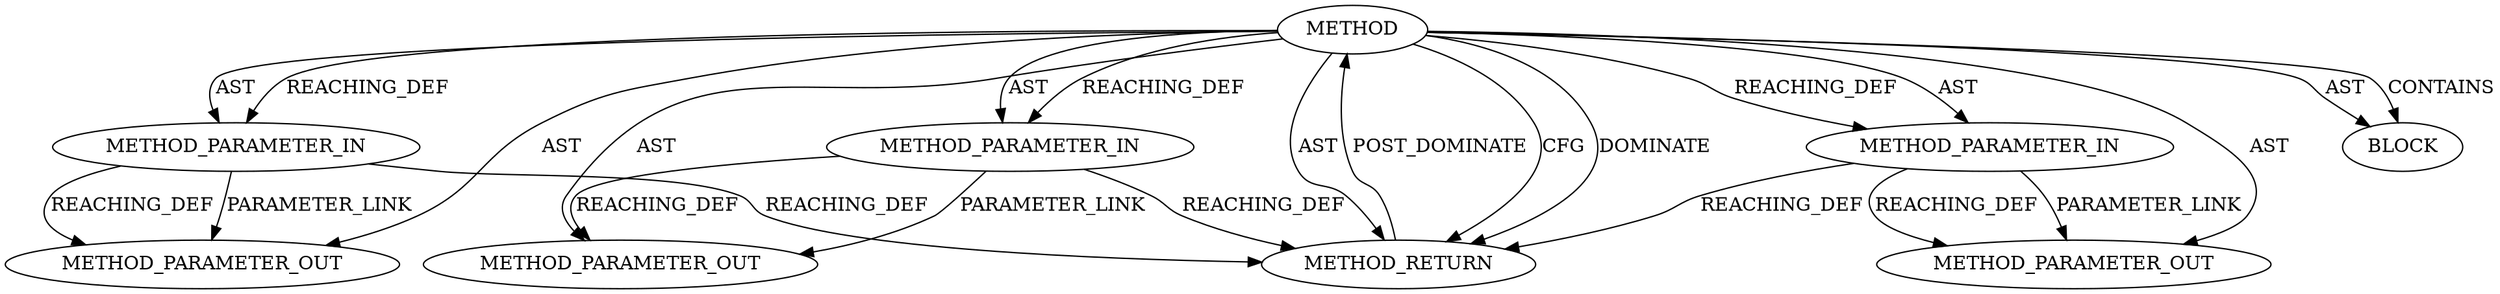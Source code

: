 digraph {
  22328 [label=METHOD_PARAMETER_OUT ORDER=2 CODE="p2" IS_VARIADIC=false TYPE_FULL_NAME="ANY" EVALUATION_STRATEGY="BY_VALUE" INDEX=2 NAME="p2"]
  20806 [label=METHOD_PARAMETER_IN ORDER=3 CODE="p3" IS_VARIADIC=false TYPE_FULL_NAME="ANY" EVALUATION_STRATEGY="BY_VALUE" INDEX=3 NAME="p3"]
  20807 [label=BLOCK ORDER=1 ARGUMENT_INDEX=1 CODE="<empty>" TYPE_FULL_NAME="ANY"]
  20808 [label=METHOD_RETURN ORDER=2 CODE="RET" TYPE_FULL_NAME="ANY" EVALUATION_STRATEGY="BY_VALUE"]
  20803 [label=METHOD AST_PARENT_TYPE="NAMESPACE_BLOCK" AST_PARENT_FULL_NAME="<global>" ORDER=0 CODE="<empty>" FULL_NAME="sk_msg_free_partial" IS_EXTERNAL=true FILENAME="<empty>" SIGNATURE="" NAME="sk_msg_free_partial"]
  22329 [label=METHOD_PARAMETER_OUT ORDER=3 CODE="p3" IS_VARIADIC=false TYPE_FULL_NAME="ANY" EVALUATION_STRATEGY="BY_VALUE" INDEX=3 NAME="p3"]
  22327 [label=METHOD_PARAMETER_OUT ORDER=1 CODE="p1" IS_VARIADIC=false TYPE_FULL_NAME="ANY" EVALUATION_STRATEGY="BY_VALUE" INDEX=1 NAME="p1"]
  20804 [label=METHOD_PARAMETER_IN ORDER=1 CODE="p1" IS_VARIADIC=false TYPE_FULL_NAME="ANY" EVALUATION_STRATEGY="BY_VALUE" INDEX=1 NAME="p1"]
  20805 [label=METHOD_PARAMETER_IN ORDER=2 CODE="p2" IS_VARIADIC=false TYPE_FULL_NAME="ANY" EVALUATION_STRATEGY="BY_VALUE" INDEX=2 NAME="p2"]
  20803 -> 22327 [label=AST ]
  20805 -> 20808 [label=REACHING_DEF VARIABLE="p2"]
  20804 -> 22327 [label=PARAMETER_LINK ]
  20803 -> 20805 [label=AST ]
  20803 -> 20806 [label=REACHING_DEF VARIABLE=""]
  20803 -> 20808 [label=CFG ]
  20803 -> 20808 [label=DOMINATE ]
  20803 -> 20804 [label=AST ]
  20803 -> 20804 [label=REACHING_DEF VARIABLE=""]
  20808 -> 20803 [label=POST_DOMINATE ]
  20803 -> 22329 [label=AST ]
  20803 -> 20807 [label=CONTAINS ]
  20803 -> 20806 [label=AST ]
  20804 -> 20808 [label=REACHING_DEF VARIABLE="p1"]
  20805 -> 22328 [label=PARAMETER_LINK ]
  20806 -> 22329 [label=REACHING_DEF VARIABLE="p3"]
  20804 -> 22327 [label=REACHING_DEF VARIABLE="p1"]
  20806 -> 20808 [label=REACHING_DEF VARIABLE="p3"]
  20803 -> 22328 [label=AST ]
  20806 -> 22329 [label=PARAMETER_LINK ]
  20805 -> 22328 [label=REACHING_DEF VARIABLE="p2"]
  20803 -> 20807 [label=AST ]
  20803 -> 20805 [label=REACHING_DEF VARIABLE=""]
  20803 -> 20808 [label=AST ]
}
